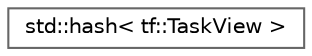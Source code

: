 digraph "类继承关系图"
{
 // LATEX_PDF_SIZE
  bgcolor="transparent";
  edge [fontname=Helvetica,fontsize=10,labelfontname=Helvetica,labelfontsize=10];
  node [fontname=Helvetica,fontsize=10,shape=box,height=0.2,width=0.4];
  rankdir="LR";
  Node0 [id="Node000000",label="std::hash\< tf::TaskView \>",height=0.2,width=0.4,color="grey40", fillcolor="white", style="filled",URL="$structstd_1_1hash_3_01tf_1_1_task_view_01_4.html",tooltip=" "];
}
